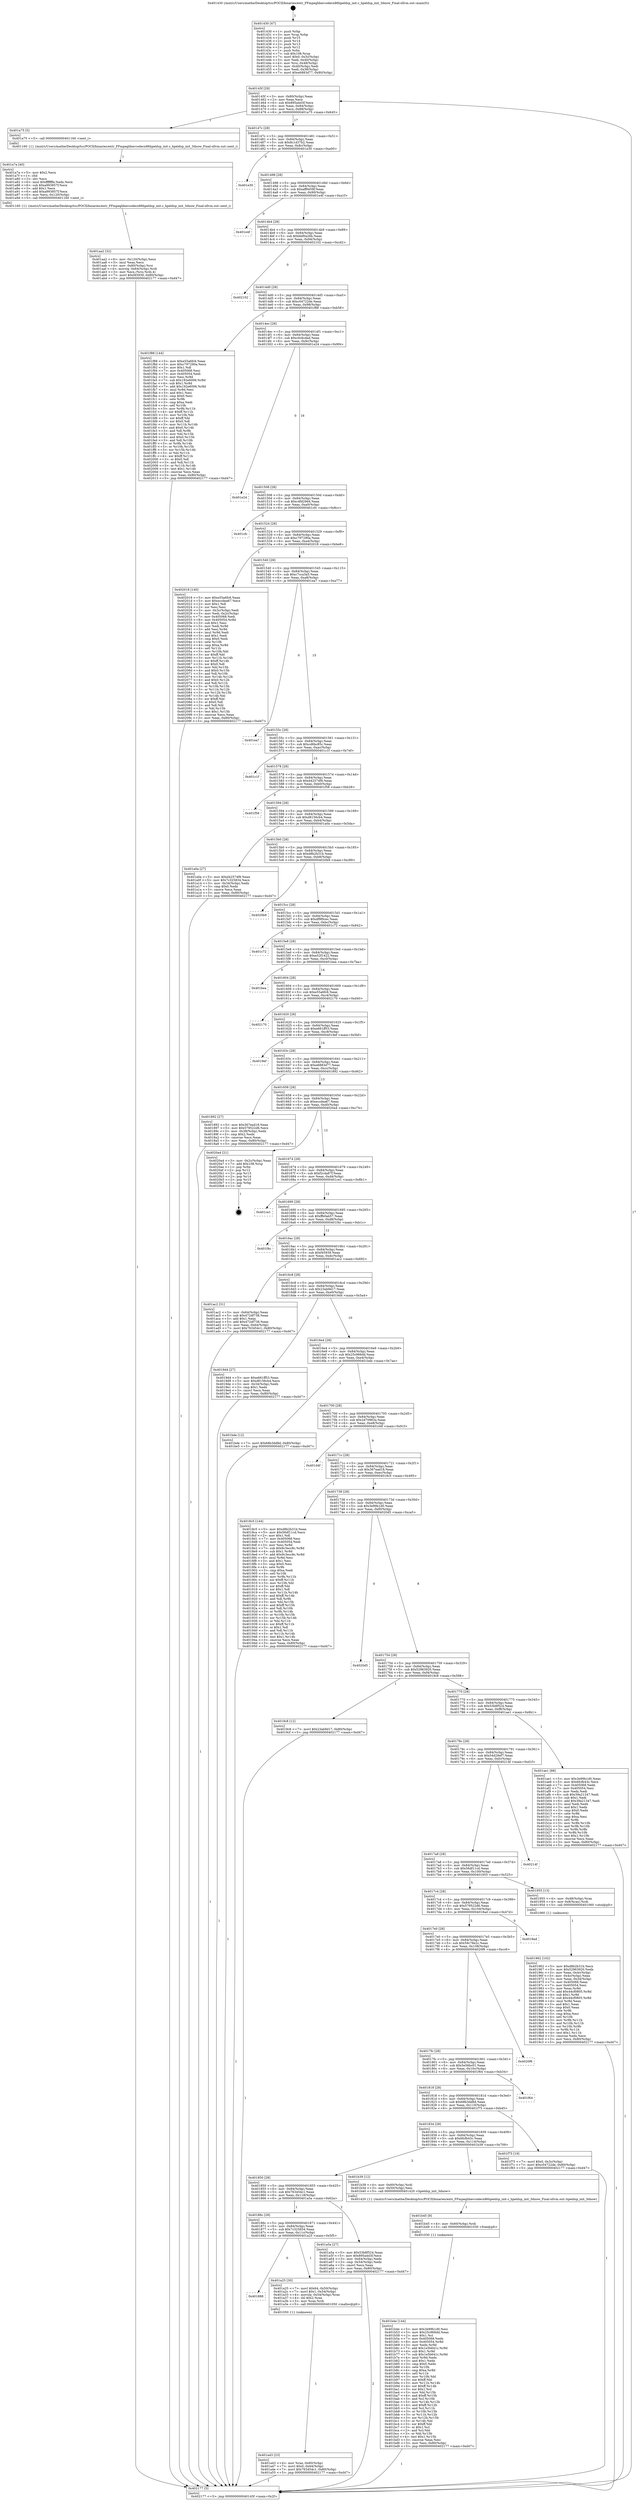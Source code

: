 digraph "0x401430" {
  label = "0x401430 (/mnt/c/Users/mathe/Desktop/tcc/POCII/binaries/extr_FFmpeglibavcodecx86hpeldsp_init.c_hpeldsp_init_3dnow_Final-ollvm.out::main(0))"
  labelloc = "t"
  node[shape=record]

  Entry [label="",width=0.3,height=0.3,shape=circle,fillcolor=black,style=filled]
  "0x40145f" [label="{
     0x40145f [29]\l
     | [instrs]\l
     &nbsp;&nbsp;0x40145f \<+3\>: mov -0x80(%rbp),%eax\l
     &nbsp;&nbsp;0x401462 \<+2\>: mov %eax,%ecx\l
     &nbsp;&nbsp;0x401464 \<+6\>: sub $0x895a4d3f,%ecx\l
     &nbsp;&nbsp;0x40146a \<+6\>: mov %eax,-0x84(%rbp)\l
     &nbsp;&nbsp;0x401470 \<+6\>: mov %ecx,-0x88(%rbp)\l
     &nbsp;&nbsp;0x401476 \<+6\>: je 0000000000401a75 \<main+0x645\>\l
  }"]
  "0x401a75" [label="{
     0x401a75 [5]\l
     | [instrs]\l
     &nbsp;&nbsp;0x401a75 \<+5\>: call 0000000000401160 \<next_i\>\l
     | [calls]\l
     &nbsp;&nbsp;0x401160 \{1\} (/mnt/c/Users/mathe/Desktop/tcc/POCII/binaries/extr_FFmpeglibavcodecx86hpeldsp_init.c_hpeldsp_init_3dnow_Final-ollvm.out::next_i)\l
  }"]
  "0x40147c" [label="{
     0x40147c [28]\l
     | [instrs]\l
     &nbsp;&nbsp;0x40147c \<+5\>: jmp 0000000000401481 \<main+0x51\>\l
     &nbsp;&nbsp;0x401481 \<+6\>: mov -0x84(%rbp),%eax\l
     &nbsp;&nbsp;0x401487 \<+5\>: sub $0x8c1d37b2,%eax\l
     &nbsp;&nbsp;0x40148c \<+6\>: mov %eax,-0x8c(%rbp)\l
     &nbsp;&nbsp;0x401492 \<+6\>: je 0000000000401e30 \<main+0xa00\>\l
  }"]
  Exit [label="",width=0.3,height=0.3,shape=circle,fillcolor=black,style=filled,peripheries=2]
  "0x401e30" [label="{
     0x401e30\l
  }", style=dashed]
  "0x401498" [label="{
     0x401498 [28]\l
     | [instrs]\l
     &nbsp;&nbsp;0x401498 \<+5\>: jmp 000000000040149d \<main+0x6d\>\l
     &nbsp;&nbsp;0x40149d \<+6\>: mov -0x84(%rbp),%eax\l
     &nbsp;&nbsp;0x4014a3 \<+5\>: sub $0xaff9459f,%eax\l
     &nbsp;&nbsp;0x4014a8 \<+6\>: mov %eax,-0x90(%rbp)\l
     &nbsp;&nbsp;0x4014ae \<+6\>: je 0000000000401e4f \<main+0xa1f\>\l
  }"]
  "0x401b4e" [label="{
     0x401b4e [144]\l
     | [instrs]\l
     &nbsp;&nbsp;0x401b4e \<+5\>: mov $0x3e99b1d0,%esi\l
     &nbsp;&nbsp;0x401b53 \<+5\>: mov $0x25c966dd,%eax\l
     &nbsp;&nbsp;0x401b58 \<+2\>: mov $0x1,%cl\l
     &nbsp;&nbsp;0x401b5a \<+7\>: mov 0x405068,%edx\l
     &nbsp;&nbsp;0x401b61 \<+8\>: mov 0x405054,%r8d\l
     &nbsp;&nbsp;0x401b69 \<+3\>: mov %edx,%r9d\l
     &nbsp;&nbsp;0x401b6c \<+7\>: add $0x1e5b641c,%r9d\l
     &nbsp;&nbsp;0x401b73 \<+4\>: sub $0x1,%r9d\l
     &nbsp;&nbsp;0x401b77 \<+7\>: sub $0x1e5b641c,%r9d\l
     &nbsp;&nbsp;0x401b7e \<+4\>: imul %r9d,%edx\l
     &nbsp;&nbsp;0x401b82 \<+3\>: and $0x1,%edx\l
     &nbsp;&nbsp;0x401b85 \<+3\>: cmp $0x0,%edx\l
     &nbsp;&nbsp;0x401b88 \<+4\>: sete %r10b\l
     &nbsp;&nbsp;0x401b8c \<+4\>: cmp $0xa,%r8d\l
     &nbsp;&nbsp;0x401b90 \<+4\>: setl %r11b\l
     &nbsp;&nbsp;0x401b94 \<+3\>: mov %r10b,%bl\l
     &nbsp;&nbsp;0x401b97 \<+3\>: xor $0xff,%bl\l
     &nbsp;&nbsp;0x401b9a \<+3\>: mov %r11b,%r14b\l
     &nbsp;&nbsp;0x401b9d \<+4\>: xor $0xff,%r14b\l
     &nbsp;&nbsp;0x401ba1 \<+3\>: xor $0x1,%cl\l
     &nbsp;&nbsp;0x401ba4 \<+3\>: mov %bl,%r15b\l
     &nbsp;&nbsp;0x401ba7 \<+4\>: and $0xff,%r15b\l
     &nbsp;&nbsp;0x401bab \<+3\>: and %cl,%r10b\l
     &nbsp;&nbsp;0x401bae \<+3\>: mov %r14b,%r12b\l
     &nbsp;&nbsp;0x401bb1 \<+4\>: and $0xff,%r12b\l
     &nbsp;&nbsp;0x401bb5 \<+3\>: and %cl,%r11b\l
     &nbsp;&nbsp;0x401bb8 \<+3\>: or %r10b,%r15b\l
     &nbsp;&nbsp;0x401bbb \<+3\>: or %r11b,%r12b\l
     &nbsp;&nbsp;0x401bbe \<+3\>: xor %r12b,%r15b\l
     &nbsp;&nbsp;0x401bc1 \<+3\>: or %r14b,%bl\l
     &nbsp;&nbsp;0x401bc4 \<+3\>: xor $0xff,%bl\l
     &nbsp;&nbsp;0x401bc7 \<+3\>: or $0x1,%cl\l
     &nbsp;&nbsp;0x401bca \<+2\>: and %cl,%bl\l
     &nbsp;&nbsp;0x401bcc \<+3\>: or %bl,%r15b\l
     &nbsp;&nbsp;0x401bcf \<+4\>: test $0x1,%r15b\l
     &nbsp;&nbsp;0x401bd3 \<+3\>: cmovne %eax,%esi\l
     &nbsp;&nbsp;0x401bd6 \<+3\>: mov %esi,-0x80(%rbp)\l
     &nbsp;&nbsp;0x401bd9 \<+5\>: jmp 0000000000402177 \<main+0xd47\>\l
  }"]
  "0x401e4f" [label="{
     0x401e4f\l
  }", style=dashed]
  "0x4014b4" [label="{
     0x4014b4 [28]\l
     | [instrs]\l
     &nbsp;&nbsp;0x4014b4 \<+5\>: jmp 00000000004014b9 \<main+0x89\>\l
     &nbsp;&nbsp;0x4014b9 \<+6\>: mov -0x84(%rbp),%eax\l
     &nbsp;&nbsp;0x4014bf \<+5\>: sub $0xbbf0a26b,%eax\l
     &nbsp;&nbsp;0x4014c4 \<+6\>: mov %eax,-0x94(%rbp)\l
     &nbsp;&nbsp;0x4014ca \<+6\>: je 0000000000402102 \<main+0xcd2\>\l
  }"]
  "0x401b45" [label="{
     0x401b45 [9]\l
     | [instrs]\l
     &nbsp;&nbsp;0x401b45 \<+4\>: mov -0x60(%rbp),%rdi\l
     &nbsp;&nbsp;0x401b49 \<+5\>: call 0000000000401030 \<free@plt\>\l
     | [calls]\l
     &nbsp;&nbsp;0x401030 \{1\} (unknown)\l
  }"]
  "0x402102" [label="{
     0x402102\l
  }", style=dashed]
  "0x4014d0" [label="{
     0x4014d0 [28]\l
     | [instrs]\l
     &nbsp;&nbsp;0x4014d0 \<+5\>: jmp 00000000004014d5 \<main+0xa5\>\l
     &nbsp;&nbsp;0x4014d5 \<+6\>: mov -0x84(%rbp),%eax\l
     &nbsp;&nbsp;0x4014db \<+5\>: sub $0xc04722de,%eax\l
     &nbsp;&nbsp;0x4014e0 \<+6\>: mov %eax,-0x98(%rbp)\l
     &nbsp;&nbsp;0x4014e6 \<+6\>: je 0000000000401f88 \<main+0xb58\>\l
  }"]
  "0x401aa2" [label="{
     0x401aa2 [32]\l
     | [instrs]\l
     &nbsp;&nbsp;0x401aa2 \<+6\>: mov -0x120(%rbp),%ecx\l
     &nbsp;&nbsp;0x401aa8 \<+3\>: imul %eax,%ecx\l
     &nbsp;&nbsp;0x401aab \<+4\>: mov -0x60(%rbp),%rsi\l
     &nbsp;&nbsp;0x401aaf \<+4\>: movslq -0x64(%rbp),%rdi\l
     &nbsp;&nbsp;0x401ab3 \<+3\>: mov %ecx,(%rsi,%rdi,4)\l
     &nbsp;&nbsp;0x401ab6 \<+7\>: movl $0xf45939,-0x80(%rbp)\l
     &nbsp;&nbsp;0x401abd \<+5\>: jmp 0000000000402177 \<main+0xd47\>\l
  }"]
  "0x401f88" [label="{
     0x401f88 [144]\l
     | [instrs]\l
     &nbsp;&nbsp;0x401f88 \<+5\>: mov $0xe55a6fc6,%eax\l
     &nbsp;&nbsp;0x401f8d \<+5\>: mov $0xc797290a,%ecx\l
     &nbsp;&nbsp;0x401f92 \<+2\>: mov $0x1,%dl\l
     &nbsp;&nbsp;0x401f94 \<+7\>: mov 0x405068,%esi\l
     &nbsp;&nbsp;0x401f9b \<+7\>: mov 0x405054,%edi\l
     &nbsp;&nbsp;0x401fa2 \<+3\>: mov %esi,%r8d\l
     &nbsp;&nbsp;0x401fa5 \<+7\>: sub $0x192e6006,%r8d\l
     &nbsp;&nbsp;0x401fac \<+4\>: sub $0x1,%r8d\l
     &nbsp;&nbsp;0x401fb0 \<+7\>: add $0x192e6006,%r8d\l
     &nbsp;&nbsp;0x401fb7 \<+4\>: imul %r8d,%esi\l
     &nbsp;&nbsp;0x401fbb \<+3\>: and $0x1,%esi\l
     &nbsp;&nbsp;0x401fbe \<+3\>: cmp $0x0,%esi\l
     &nbsp;&nbsp;0x401fc1 \<+4\>: sete %r9b\l
     &nbsp;&nbsp;0x401fc5 \<+3\>: cmp $0xa,%edi\l
     &nbsp;&nbsp;0x401fc8 \<+4\>: setl %r10b\l
     &nbsp;&nbsp;0x401fcc \<+3\>: mov %r9b,%r11b\l
     &nbsp;&nbsp;0x401fcf \<+4\>: xor $0xff,%r11b\l
     &nbsp;&nbsp;0x401fd3 \<+3\>: mov %r10b,%bl\l
     &nbsp;&nbsp;0x401fd6 \<+3\>: xor $0xff,%bl\l
     &nbsp;&nbsp;0x401fd9 \<+3\>: xor $0x0,%dl\l
     &nbsp;&nbsp;0x401fdc \<+3\>: mov %r11b,%r14b\l
     &nbsp;&nbsp;0x401fdf \<+4\>: and $0x0,%r14b\l
     &nbsp;&nbsp;0x401fe3 \<+3\>: and %dl,%r9b\l
     &nbsp;&nbsp;0x401fe6 \<+3\>: mov %bl,%r15b\l
     &nbsp;&nbsp;0x401fe9 \<+4\>: and $0x0,%r15b\l
     &nbsp;&nbsp;0x401fed \<+3\>: and %dl,%r10b\l
     &nbsp;&nbsp;0x401ff0 \<+3\>: or %r9b,%r14b\l
     &nbsp;&nbsp;0x401ff3 \<+3\>: or %r10b,%r15b\l
     &nbsp;&nbsp;0x401ff6 \<+3\>: xor %r15b,%r14b\l
     &nbsp;&nbsp;0x401ff9 \<+3\>: or %bl,%r11b\l
     &nbsp;&nbsp;0x401ffc \<+4\>: xor $0xff,%r11b\l
     &nbsp;&nbsp;0x402000 \<+3\>: or $0x0,%dl\l
     &nbsp;&nbsp;0x402003 \<+3\>: and %dl,%r11b\l
     &nbsp;&nbsp;0x402006 \<+3\>: or %r11b,%r14b\l
     &nbsp;&nbsp;0x402009 \<+4\>: test $0x1,%r14b\l
     &nbsp;&nbsp;0x40200d \<+3\>: cmovne %ecx,%eax\l
     &nbsp;&nbsp;0x402010 \<+3\>: mov %eax,-0x80(%rbp)\l
     &nbsp;&nbsp;0x402013 \<+5\>: jmp 0000000000402177 \<main+0xd47\>\l
  }"]
  "0x4014ec" [label="{
     0x4014ec [28]\l
     | [instrs]\l
     &nbsp;&nbsp;0x4014ec \<+5\>: jmp 00000000004014f1 \<main+0xc1\>\l
     &nbsp;&nbsp;0x4014f1 \<+6\>: mov -0x84(%rbp),%eax\l
     &nbsp;&nbsp;0x4014f7 \<+5\>: sub $0xc0c6cdad,%eax\l
     &nbsp;&nbsp;0x4014fc \<+6\>: mov %eax,-0x9c(%rbp)\l
     &nbsp;&nbsp;0x401502 \<+6\>: je 0000000000401e24 \<main+0x9f4\>\l
  }"]
  "0x401a7a" [label="{
     0x401a7a [40]\l
     | [instrs]\l
     &nbsp;&nbsp;0x401a7a \<+5\>: mov $0x2,%ecx\l
     &nbsp;&nbsp;0x401a7f \<+1\>: cltd\l
     &nbsp;&nbsp;0x401a80 \<+2\>: idiv %ecx\l
     &nbsp;&nbsp;0x401a82 \<+6\>: imul $0xfffffffe,%edx,%ecx\l
     &nbsp;&nbsp;0x401a88 \<+6\>: sub $0xa993857f,%ecx\l
     &nbsp;&nbsp;0x401a8e \<+3\>: add $0x1,%ecx\l
     &nbsp;&nbsp;0x401a91 \<+6\>: add $0xa993857f,%ecx\l
     &nbsp;&nbsp;0x401a97 \<+6\>: mov %ecx,-0x120(%rbp)\l
     &nbsp;&nbsp;0x401a9d \<+5\>: call 0000000000401160 \<next_i\>\l
     | [calls]\l
     &nbsp;&nbsp;0x401160 \{1\} (/mnt/c/Users/mathe/Desktop/tcc/POCII/binaries/extr_FFmpeglibavcodecx86hpeldsp_init.c_hpeldsp_init_3dnow_Final-ollvm.out::next_i)\l
  }"]
  "0x401e24" [label="{
     0x401e24\l
  }", style=dashed]
  "0x401508" [label="{
     0x401508 [28]\l
     | [instrs]\l
     &nbsp;&nbsp;0x401508 \<+5\>: jmp 000000000040150d \<main+0xdd\>\l
     &nbsp;&nbsp;0x40150d \<+6\>: mov -0x84(%rbp),%eax\l
     &nbsp;&nbsp;0x401513 \<+5\>: sub $0xc4fd29d4,%eax\l
     &nbsp;&nbsp;0x401518 \<+6\>: mov %eax,-0xa0(%rbp)\l
     &nbsp;&nbsp;0x40151e \<+6\>: je 0000000000401cfc \<main+0x8cc\>\l
  }"]
  "0x401a43" [label="{
     0x401a43 [23]\l
     | [instrs]\l
     &nbsp;&nbsp;0x401a43 \<+4\>: mov %rax,-0x60(%rbp)\l
     &nbsp;&nbsp;0x401a47 \<+7\>: movl $0x0,-0x64(%rbp)\l
     &nbsp;&nbsp;0x401a4e \<+7\>: movl $0x763454c1,-0x80(%rbp)\l
     &nbsp;&nbsp;0x401a55 \<+5\>: jmp 0000000000402177 \<main+0xd47\>\l
  }"]
  "0x401cfc" [label="{
     0x401cfc\l
  }", style=dashed]
  "0x401524" [label="{
     0x401524 [28]\l
     | [instrs]\l
     &nbsp;&nbsp;0x401524 \<+5\>: jmp 0000000000401529 \<main+0xf9\>\l
     &nbsp;&nbsp;0x401529 \<+6\>: mov -0x84(%rbp),%eax\l
     &nbsp;&nbsp;0x40152f \<+5\>: sub $0xc797290a,%eax\l
     &nbsp;&nbsp;0x401534 \<+6\>: mov %eax,-0xa4(%rbp)\l
     &nbsp;&nbsp;0x40153a \<+6\>: je 0000000000402018 \<main+0xbe8\>\l
  }"]
  "0x401888" [label="{
     0x401888\l
  }", style=dashed]
  "0x402018" [label="{
     0x402018 [140]\l
     | [instrs]\l
     &nbsp;&nbsp;0x402018 \<+5\>: mov $0xe55a6fc6,%eax\l
     &nbsp;&nbsp;0x40201d \<+5\>: mov $0xeccdea67,%ecx\l
     &nbsp;&nbsp;0x402022 \<+2\>: mov $0x1,%dl\l
     &nbsp;&nbsp;0x402024 \<+2\>: xor %esi,%esi\l
     &nbsp;&nbsp;0x402026 \<+3\>: mov -0x3c(%rbp),%edi\l
     &nbsp;&nbsp;0x402029 \<+3\>: mov %edi,-0x2c(%rbp)\l
     &nbsp;&nbsp;0x40202c \<+7\>: mov 0x405068,%edi\l
     &nbsp;&nbsp;0x402033 \<+8\>: mov 0x405054,%r8d\l
     &nbsp;&nbsp;0x40203b \<+3\>: sub $0x1,%esi\l
     &nbsp;&nbsp;0x40203e \<+3\>: mov %edi,%r9d\l
     &nbsp;&nbsp;0x402041 \<+3\>: add %esi,%r9d\l
     &nbsp;&nbsp;0x402044 \<+4\>: imul %r9d,%edi\l
     &nbsp;&nbsp;0x402048 \<+3\>: and $0x1,%edi\l
     &nbsp;&nbsp;0x40204b \<+3\>: cmp $0x0,%edi\l
     &nbsp;&nbsp;0x40204e \<+4\>: sete %r10b\l
     &nbsp;&nbsp;0x402052 \<+4\>: cmp $0xa,%r8d\l
     &nbsp;&nbsp;0x402056 \<+4\>: setl %r11b\l
     &nbsp;&nbsp;0x40205a \<+3\>: mov %r10b,%bl\l
     &nbsp;&nbsp;0x40205d \<+3\>: xor $0xff,%bl\l
     &nbsp;&nbsp;0x402060 \<+3\>: mov %r11b,%r14b\l
     &nbsp;&nbsp;0x402063 \<+4\>: xor $0xff,%r14b\l
     &nbsp;&nbsp;0x402067 \<+3\>: xor $0x0,%dl\l
     &nbsp;&nbsp;0x40206a \<+3\>: mov %bl,%r15b\l
     &nbsp;&nbsp;0x40206d \<+4\>: and $0x0,%r15b\l
     &nbsp;&nbsp;0x402071 \<+3\>: and %dl,%r10b\l
     &nbsp;&nbsp;0x402074 \<+3\>: mov %r14b,%r12b\l
     &nbsp;&nbsp;0x402077 \<+4\>: and $0x0,%r12b\l
     &nbsp;&nbsp;0x40207b \<+3\>: and %dl,%r11b\l
     &nbsp;&nbsp;0x40207e \<+3\>: or %r10b,%r15b\l
     &nbsp;&nbsp;0x402081 \<+3\>: or %r11b,%r12b\l
     &nbsp;&nbsp;0x402084 \<+3\>: xor %r12b,%r15b\l
     &nbsp;&nbsp;0x402087 \<+3\>: or %r14b,%bl\l
     &nbsp;&nbsp;0x40208a \<+3\>: xor $0xff,%bl\l
     &nbsp;&nbsp;0x40208d \<+3\>: or $0x0,%dl\l
     &nbsp;&nbsp;0x402090 \<+2\>: and %dl,%bl\l
     &nbsp;&nbsp;0x402092 \<+3\>: or %bl,%r15b\l
     &nbsp;&nbsp;0x402095 \<+4\>: test $0x1,%r15b\l
     &nbsp;&nbsp;0x402099 \<+3\>: cmovne %ecx,%eax\l
     &nbsp;&nbsp;0x40209c \<+3\>: mov %eax,-0x80(%rbp)\l
     &nbsp;&nbsp;0x40209f \<+5\>: jmp 0000000000402177 \<main+0xd47\>\l
  }"]
  "0x401540" [label="{
     0x401540 [28]\l
     | [instrs]\l
     &nbsp;&nbsp;0x401540 \<+5\>: jmp 0000000000401545 \<main+0x115\>\l
     &nbsp;&nbsp;0x401545 \<+6\>: mov -0x84(%rbp),%eax\l
     &nbsp;&nbsp;0x40154b \<+5\>: sub $0xc7cca3a5,%eax\l
     &nbsp;&nbsp;0x401550 \<+6\>: mov %eax,-0xa8(%rbp)\l
     &nbsp;&nbsp;0x401556 \<+6\>: je 0000000000401ea7 \<main+0xa77\>\l
  }"]
  "0x401a25" [label="{
     0x401a25 [30]\l
     | [instrs]\l
     &nbsp;&nbsp;0x401a25 \<+7\>: movl $0x64,-0x50(%rbp)\l
     &nbsp;&nbsp;0x401a2c \<+7\>: movl $0x1,-0x54(%rbp)\l
     &nbsp;&nbsp;0x401a33 \<+4\>: movslq -0x54(%rbp),%rax\l
     &nbsp;&nbsp;0x401a37 \<+4\>: shl $0x2,%rax\l
     &nbsp;&nbsp;0x401a3b \<+3\>: mov %rax,%rdi\l
     &nbsp;&nbsp;0x401a3e \<+5\>: call 0000000000401050 \<malloc@plt\>\l
     | [calls]\l
     &nbsp;&nbsp;0x401050 \{1\} (unknown)\l
  }"]
  "0x401ea7" [label="{
     0x401ea7\l
  }", style=dashed]
  "0x40155c" [label="{
     0x40155c [28]\l
     | [instrs]\l
     &nbsp;&nbsp;0x40155c \<+5\>: jmp 0000000000401561 \<main+0x131\>\l
     &nbsp;&nbsp;0x401561 \<+6\>: mov -0x84(%rbp),%eax\l
     &nbsp;&nbsp;0x401567 \<+5\>: sub $0xcd6bc85c,%eax\l
     &nbsp;&nbsp;0x40156c \<+6\>: mov %eax,-0xac(%rbp)\l
     &nbsp;&nbsp;0x401572 \<+6\>: je 0000000000401c1f \<main+0x7ef\>\l
  }"]
  "0x40186c" [label="{
     0x40186c [28]\l
     | [instrs]\l
     &nbsp;&nbsp;0x40186c \<+5\>: jmp 0000000000401871 \<main+0x441\>\l
     &nbsp;&nbsp;0x401871 \<+6\>: mov -0x84(%rbp),%eax\l
     &nbsp;&nbsp;0x401877 \<+5\>: sub $0x7c325834,%eax\l
     &nbsp;&nbsp;0x40187c \<+6\>: mov %eax,-0x11c(%rbp)\l
     &nbsp;&nbsp;0x401882 \<+6\>: je 0000000000401a25 \<main+0x5f5\>\l
  }"]
  "0x401c1f" [label="{
     0x401c1f\l
  }", style=dashed]
  "0x401578" [label="{
     0x401578 [28]\l
     | [instrs]\l
     &nbsp;&nbsp;0x401578 \<+5\>: jmp 000000000040157d \<main+0x14d\>\l
     &nbsp;&nbsp;0x40157d \<+6\>: mov -0x84(%rbp),%eax\l
     &nbsp;&nbsp;0x401583 \<+5\>: sub $0xd42574f9,%eax\l
     &nbsp;&nbsp;0x401588 \<+6\>: mov %eax,-0xb0(%rbp)\l
     &nbsp;&nbsp;0x40158e \<+6\>: je 0000000000401f58 \<main+0xb28\>\l
  }"]
  "0x401a5a" [label="{
     0x401a5a [27]\l
     | [instrs]\l
     &nbsp;&nbsp;0x401a5a \<+5\>: mov $0x53b8f524,%eax\l
     &nbsp;&nbsp;0x401a5f \<+5\>: mov $0x895a4d3f,%ecx\l
     &nbsp;&nbsp;0x401a64 \<+3\>: mov -0x64(%rbp),%edx\l
     &nbsp;&nbsp;0x401a67 \<+3\>: cmp -0x54(%rbp),%edx\l
     &nbsp;&nbsp;0x401a6a \<+3\>: cmovl %ecx,%eax\l
     &nbsp;&nbsp;0x401a6d \<+3\>: mov %eax,-0x80(%rbp)\l
     &nbsp;&nbsp;0x401a70 \<+5\>: jmp 0000000000402177 \<main+0xd47\>\l
  }"]
  "0x401f58" [label="{
     0x401f58\l
  }", style=dashed]
  "0x401594" [label="{
     0x401594 [28]\l
     | [instrs]\l
     &nbsp;&nbsp;0x401594 \<+5\>: jmp 0000000000401599 \<main+0x169\>\l
     &nbsp;&nbsp;0x401599 \<+6\>: mov -0x84(%rbp),%eax\l
     &nbsp;&nbsp;0x40159f \<+5\>: sub $0xd8156cb4,%eax\l
     &nbsp;&nbsp;0x4015a4 \<+6\>: mov %eax,-0xb4(%rbp)\l
     &nbsp;&nbsp;0x4015aa \<+6\>: je 0000000000401a0a \<main+0x5da\>\l
  }"]
  "0x401850" [label="{
     0x401850 [28]\l
     | [instrs]\l
     &nbsp;&nbsp;0x401850 \<+5\>: jmp 0000000000401855 \<main+0x425\>\l
     &nbsp;&nbsp;0x401855 \<+6\>: mov -0x84(%rbp),%eax\l
     &nbsp;&nbsp;0x40185b \<+5\>: sub $0x763454c1,%eax\l
     &nbsp;&nbsp;0x401860 \<+6\>: mov %eax,-0x118(%rbp)\l
     &nbsp;&nbsp;0x401866 \<+6\>: je 0000000000401a5a \<main+0x62a\>\l
  }"]
  "0x401a0a" [label="{
     0x401a0a [27]\l
     | [instrs]\l
     &nbsp;&nbsp;0x401a0a \<+5\>: mov $0xd42574f9,%eax\l
     &nbsp;&nbsp;0x401a0f \<+5\>: mov $0x7c325834,%ecx\l
     &nbsp;&nbsp;0x401a14 \<+3\>: mov -0x34(%rbp),%edx\l
     &nbsp;&nbsp;0x401a17 \<+3\>: cmp $0x0,%edx\l
     &nbsp;&nbsp;0x401a1a \<+3\>: cmove %ecx,%eax\l
     &nbsp;&nbsp;0x401a1d \<+3\>: mov %eax,-0x80(%rbp)\l
     &nbsp;&nbsp;0x401a20 \<+5\>: jmp 0000000000402177 \<main+0xd47\>\l
  }"]
  "0x4015b0" [label="{
     0x4015b0 [28]\l
     | [instrs]\l
     &nbsp;&nbsp;0x4015b0 \<+5\>: jmp 00000000004015b5 \<main+0x185\>\l
     &nbsp;&nbsp;0x4015b5 \<+6\>: mov -0x84(%rbp),%eax\l
     &nbsp;&nbsp;0x4015bb \<+5\>: sub $0xd8b2b31b,%eax\l
     &nbsp;&nbsp;0x4015c0 \<+6\>: mov %eax,-0xb8(%rbp)\l
     &nbsp;&nbsp;0x4015c6 \<+6\>: je 00000000004020b9 \<main+0xc89\>\l
  }"]
  "0x401b39" [label="{
     0x401b39 [12]\l
     | [instrs]\l
     &nbsp;&nbsp;0x401b39 \<+4\>: mov -0x60(%rbp),%rdi\l
     &nbsp;&nbsp;0x401b3d \<+3\>: mov -0x50(%rbp),%esi\l
     &nbsp;&nbsp;0x401b40 \<+5\>: call 0000000000401420 \<hpeldsp_init_3dnow\>\l
     | [calls]\l
     &nbsp;&nbsp;0x401420 \{1\} (/mnt/c/Users/mathe/Desktop/tcc/POCII/binaries/extr_FFmpeglibavcodecx86hpeldsp_init.c_hpeldsp_init_3dnow_Final-ollvm.out::hpeldsp_init_3dnow)\l
  }"]
  "0x4020b9" [label="{
     0x4020b9\l
  }", style=dashed]
  "0x4015cc" [label="{
     0x4015cc [28]\l
     | [instrs]\l
     &nbsp;&nbsp;0x4015cc \<+5\>: jmp 00000000004015d1 \<main+0x1a1\>\l
     &nbsp;&nbsp;0x4015d1 \<+6\>: mov -0x84(%rbp),%eax\l
     &nbsp;&nbsp;0x4015d7 \<+5\>: sub $0xdf9f0cec,%eax\l
     &nbsp;&nbsp;0x4015dc \<+6\>: mov %eax,-0xbc(%rbp)\l
     &nbsp;&nbsp;0x4015e2 \<+6\>: je 0000000000401c72 \<main+0x842\>\l
  }"]
  "0x401834" [label="{
     0x401834 [28]\l
     | [instrs]\l
     &nbsp;&nbsp;0x401834 \<+5\>: jmp 0000000000401839 \<main+0x409\>\l
     &nbsp;&nbsp;0x401839 \<+6\>: mov -0x84(%rbp),%eax\l
     &nbsp;&nbsp;0x40183f \<+5\>: sub $0x6fcfb43c,%eax\l
     &nbsp;&nbsp;0x401844 \<+6\>: mov %eax,-0x114(%rbp)\l
     &nbsp;&nbsp;0x40184a \<+6\>: je 0000000000401b39 \<main+0x709\>\l
  }"]
  "0x401c72" [label="{
     0x401c72\l
  }", style=dashed]
  "0x4015e8" [label="{
     0x4015e8 [28]\l
     | [instrs]\l
     &nbsp;&nbsp;0x4015e8 \<+5\>: jmp 00000000004015ed \<main+0x1bd\>\l
     &nbsp;&nbsp;0x4015ed \<+6\>: mov -0x84(%rbp),%eax\l
     &nbsp;&nbsp;0x4015f3 \<+5\>: sub $0xe52f1422,%eax\l
     &nbsp;&nbsp;0x4015f8 \<+6\>: mov %eax,-0xc0(%rbp)\l
     &nbsp;&nbsp;0x4015fe \<+6\>: je 0000000000401bea \<main+0x7ba\>\l
  }"]
  "0x401f75" [label="{
     0x401f75 [19]\l
     | [instrs]\l
     &nbsp;&nbsp;0x401f75 \<+7\>: movl $0x0,-0x3c(%rbp)\l
     &nbsp;&nbsp;0x401f7c \<+7\>: movl $0xc04722de,-0x80(%rbp)\l
     &nbsp;&nbsp;0x401f83 \<+5\>: jmp 0000000000402177 \<main+0xd47\>\l
  }"]
  "0x401bea" [label="{
     0x401bea\l
  }", style=dashed]
  "0x401604" [label="{
     0x401604 [28]\l
     | [instrs]\l
     &nbsp;&nbsp;0x401604 \<+5\>: jmp 0000000000401609 \<main+0x1d9\>\l
     &nbsp;&nbsp;0x401609 \<+6\>: mov -0x84(%rbp),%eax\l
     &nbsp;&nbsp;0x40160f \<+5\>: sub $0xe55a6fc6,%eax\l
     &nbsp;&nbsp;0x401614 \<+6\>: mov %eax,-0xc4(%rbp)\l
     &nbsp;&nbsp;0x40161a \<+6\>: je 0000000000402170 \<main+0xd40\>\l
  }"]
  "0x401818" [label="{
     0x401818 [28]\l
     | [instrs]\l
     &nbsp;&nbsp;0x401818 \<+5\>: jmp 000000000040181d \<main+0x3ed\>\l
     &nbsp;&nbsp;0x40181d \<+6\>: mov -0x84(%rbp),%eax\l
     &nbsp;&nbsp;0x401823 \<+5\>: sub $0x68b3dd8d,%eax\l
     &nbsp;&nbsp;0x401828 \<+6\>: mov %eax,-0x110(%rbp)\l
     &nbsp;&nbsp;0x40182e \<+6\>: je 0000000000401f75 \<main+0xb45\>\l
  }"]
  "0x402170" [label="{
     0x402170\l
  }", style=dashed]
  "0x401620" [label="{
     0x401620 [28]\l
     | [instrs]\l
     &nbsp;&nbsp;0x401620 \<+5\>: jmp 0000000000401625 \<main+0x1f5\>\l
     &nbsp;&nbsp;0x401625 \<+6\>: mov -0x84(%rbp),%eax\l
     &nbsp;&nbsp;0x40162b \<+5\>: sub $0xe661ff53,%eax\l
     &nbsp;&nbsp;0x401630 \<+6\>: mov %eax,-0xc8(%rbp)\l
     &nbsp;&nbsp;0x401636 \<+6\>: je 00000000004019ef \<main+0x5bf\>\l
  }"]
  "0x401f64" [label="{
     0x401f64\l
  }", style=dashed]
  "0x4019ef" [label="{
     0x4019ef\l
  }", style=dashed]
  "0x40163c" [label="{
     0x40163c [28]\l
     | [instrs]\l
     &nbsp;&nbsp;0x40163c \<+5\>: jmp 0000000000401641 \<main+0x211\>\l
     &nbsp;&nbsp;0x401641 \<+6\>: mov -0x84(%rbp),%eax\l
     &nbsp;&nbsp;0x401647 \<+5\>: sub $0xe6883d77,%eax\l
     &nbsp;&nbsp;0x40164c \<+6\>: mov %eax,-0xcc(%rbp)\l
     &nbsp;&nbsp;0x401652 \<+6\>: je 0000000000401892 \<main+0x462\>\l
  }"]
  "0x4017fc" [label="{
     0x4017fc [28]\l
     | [instrs]\l
     &nbsp;&nbsp;0x4017fc \<+5\>: jmp 0000000000401801 \<main+0x3d1\>\l
     &nbsp;&nbsp;0x401801 \<+6\>: mov -0x84(%rbp),%eax\l
     &nbsp;&nbsp;0x401807 \<+5\>: sub $0x5e56bc01,%eax\l
     &nbsp;&nbsp;0x40180c \<+6\>: mov %eax,-0x10c(%rbp)\l
     &nbsp;&nbsp;0x401812 \<+6\>: je 0000000000401f64 \<main+0xb34\>\l
  }"]
  "0x401892" [label="{
     0x401892 [27]\l
     | [instrs]\l
     &nbsp;&nbsp;0x401892 \<+5\>: mov $0x367ead18,%eax\l
     &nbsp;&nbsp;0x401897 \<+5\>: mov $0x579522d6,%ecx\l
     &nbsp;&nbsp;0x40189c \<+3\>: mov -0x38(%rbp),%edx\l
     &nbsp;&nbsp;0x40189f \<+3\>: cmp $0x2,%edx\l
     &nbsp;&nbsp;0x4018a2 \<+3\>: cmovne %ecx,%eax\l
     &nbsp;&nbsp;0x4018a5 \<+3\>: mov %eax,-0x80(%rbp)\l
     &nbsp;&nbsp;0x4018a8 \<+5\>: jmp 0000000000402177 \<main+0xd47\>\l
  }"]
  "0x401658" [label="{
     0x401658 [28]\l
     | [instrs]\l
     &nbsp;&nbsp;0x401658 \<+5\>: jmp 000000000040165d \<main+0x22d\>\l
     &nbsp;&nbsp;0x40165d \<+6\>: mov -0x84(%rbp),%eax\l
     &nbsp;&nbsp;0x401663 \<+5\>: sub $0xeccdea67,%eax\l
     &nbsp;&nbsp;0x401668 \<+6\>: mov %eax,-0xd0(%rbp)\l
     &nbsp;&nbsp;0x40166e \<+6\>: je 00000000004020a4 \<main+0xc74\>\l
  }"]
  "0x402177" [label="{
     0x402177 [5]\l
     | [instrs]\l
     &nbsp;&nbsp;0x402177 \<+5\>: jmp 000000000040145f \<main+0x2f\>\l
  }"]
  "0x401430" [label="{
     0x401430 [47]\l
     | [instrs]\l
     &nbsp;&nbsp;0x401430 \<+1\>: push %rbp\l
     &nbsp;&nbsp;0x401431 \<+3\>: mov %rsp,%rbp\l
     &nbsp;&nbsp;0x401434 \<+2\>: push %r15\l
     &nbsp;&nbsp;0x401436 \<+2\>: push %r14\l
     &nbsp;&nbsp;0x401438 \<+2\>: push %r13\l
     &nbsp;&nbsp;0x40143a \<+2\>: push %r12\l
     &nbsp;&nbsp;0x40143c \<+1\>: push %rbx\l
     &nbsp;&nbsp;0x40143d \<+7\>: sub $0x108,%rsp\l
     &nbsp;&nbsp;0x401444 \<+7\>: movl $0x0,-0x3c(%rbp)\l
     &nbsp;&nbsp;0x40144b \<+3\>: mov %edi,-0x40(%rbp)\l
     &nbsp;&nbsp;0x40144e \<+4\>: mov %rsi,-0x48(%rbp)\l
     &nbsp;&nbsp;0x401452 \<+3\>: mov -0x40(%rbp),%edi\l
     &nbsp;&nbsp;0x401455 \<+3\>: mov %edi,-0x38(%rbp)\l
     &nbsp;&nbsp;0x401458 \<+7\>: movl $0xe6883d77,-0x80(%rbp)\l
  }"]
  "0x4020f6" [label="{
     0x4020f6\l
  }", style=dashed]
  "0x4020a4" [label="{
     0x4020a4 [21]\l
     | [instrs]\l
     &nbsp;&nbsp;0x4020a4 \<+3\>: mov -0x2c(%rbp),%eax\l
     &nbsp;&nbsp;0x4020a7 \<+7\>: add $0x108,%rsp\l
     &nbsp;&nbsp;0x4020ae \<+1\>: pop %rbx\l
     &nbsp;&nbsp;0x4020af \<+2\>: pop %r12\l
     &nbsp;&nbsp;0x4020b1 \<+2\>: pop %r13\l
     &nbsp;&nbsp;0x4020b3 \<+2\>: pop %r14\l
     &nbsp;&nbsp;0x4020b5 \<+2\>: pop %r15\l
     &nbsp;&nbsp;0x4020b7 \<+1\>: pop %rbp\l
     &nbsp;&nbsp;0x4020b8 \<+1\>: ret\l
  }"]
  "0x401674" [label="{
     0x401674 [28]\l
     | [instrs]\l
     &nbsp;&nbsp;0x401674 \<+5\>: jmp 0000000000401679 \<main+0x249\>\l
     &nbsp;&nbsp;0x401679 \<+6\>: mov -0x84(%rbp),%eax\l
     &nbsp;&nbsp;0x40167f \<+5\>: sub $0xf2c4a87f,%eax\l
     &nbsp;&nbsp;0x401684 \<+6\>: mov %eax,-0xd4(%rbp)\l
     &nbsp;&nbsp;0x40168a \<+6\>: je 0000000000401ce1 \<main+0x8b1\>\l
  }"]
  "0x4017e0" [label="{
     0x4017e0 [28]\l
     | [instrs]\l
     &nbsp;&nbsp;0x4017e0 \<+5\>: jmp 00000000004017e5 \<main+0x3b5\>\l
     &nbsp;&nbsp;0x4017e5 \<+6\>: mov -0x84(%rbp),%eax\l
     &nbsp;&nbsp;0x4017eb \<+5\>: sub $0x59c78e2c,%eax\l
     &nbsp;&nbsp;0x4017f0 \<+6\>: mov %eax,-0x108(%rbp)\l
     &nbsp;&nbsp;0x4017f6 \<+6\>: je 00000000004020f6 \<main+0xcc6\>\l
  }"]
  "0x401ce1" [label="{
     0x401ce1\l
  }", style=dashed]
  "0x401690" [label="{
     0x401690 [28]\l
     | [instrs]\l
     &nbsp;&nbsp;0x401690 \<+5\>: jmp 0000000000401695 \<main+0x265\>\l
     &nbsp;&nbsp;0x401695 \<+6\>: mov -0x84(%rbp),%eax\l
     &nbsp;&nbsp;0x40169b \<+5\>: sub $0xffb0ab57,%eax\l
     &nbsp;&nbsp;0x4016a0 \<+6\>: mov %eax,-0xd8(%rbp)\l
     &nbsp;&nbsp;0x4016a6 \<+6\>: je 0000000000401f4c \<main+0xb1c\>\l
  }"]
  "0x4018ad" [label="{
     0x4018ad\l
  }", style=dashed]
  "0x401f4c" [label="{
     0x401f4c\l
  }", style=dashed]
  "0x4016ac" [label="{
     0x4016ac [28]\l
     | [instrs]\l
     &nbsp;&nbsp;0x4016ac \<+5\>: jmp 00000000004016b1 \<main+0x281\>\l
     &nbsp;&nbsp;0x4016b1 \<+6\>: mov -0x84(%rbp),%eax\l
     &nbsp;&nbsp;0x4016b7 \<+5\>: sub $0xf45939,%eax\l
     &nbsp;&nbsp;0x4016bc \<+6\>: mov %eax,-0xdc(%rbp)\l
     &nbsp;&nbsp;0x4016c2 \<+6\>: je 0000000000401ac2 \<main+0x692\>\l
  }"]
  "0x401962" [label="{
     0x401962 [102]\l
     | [instrs]\l
     &nbsp;&nbsp;0x401962 \<+5\>: mov $0xd8b2b31b,%ecx\l
     &nbsp;&nbsp;0x401967 \<+5\>: mov $0x52963920,%edx\l
     &nbsp;&nbsp;0x40196c \<+3\>: mov %eax,-0x4c(%rbp)\l
     &nbsp;&nbsp;0x40196f \<+3\>: mov -0x4c(%rbp),%eax\l
     &nbsp;&nbsp;0x401972 \<+3\>: mov %eax,-0x34(%rbp)\l
     &nbsp;&nbsp;0x401975 \<+7\>: mov 0x405068,%eax\l
     &nbsp;&nbsp;0x40197c \<+7\>: mov 0x405054,%esi\l
     &nbsp;&nbsp;0x401983 \<+3\>: mov %eax,%r8d\l
     &nbsp;&nbsp;0x401986 \<+7\>: add $0x44cf0805,%r8d\l
     &nbsp;&nbsp;0x40198d \<+4\>: sub $0x1,%r8d\l
     &nbsp;&nbsp;0x401991 \<+7\>: sub $0x44cf0805,%r8d\l
     &nbsp;&nbsp;0x401998 \<+4\>: imul %r8d,%eax\l
     &nbsp;&nbsp;0x40199c \<+3\>: and $0x1,%eax\l
     &nbsp;&nbsp;0x40199f \<+3\>: cmp $0x0,%eax\l
     &nbsp;&nbsp;0x4019a2 \<+4\>: sete %r9b\l
     &nbsp;&nbsp;0x4019a6 \<+3\>: cmp $0xa,%esi\l
     &nbsp;&nbsp;0x4019a9 \<+4\>: setl %r10b\l
     &nbsp;&nbsp;0x4019ad \<+3\>: mov %r9b,%r11b\l
     &nbsp;&nbsp;0x4019b0 \<+3\>: and %r10b,%r11b\l
     &nbsp;&nbsp;0x4019b3 \<+3\>: xor %r10b,%r9b\l
     &nbsp;&nbsp;0x4019b6 \<+3\>: or %r9b,%r11b\l
     &nbsp;&nbsp;0x4019b9 \<+4\>: test $0x1,%r11b\l
     &nbsp;&nbsp;0x4019bd \<+3\>: cmovne %edx,%ecx\l
     &nbsp;&nbsp;0x4019c0 \<+3\>: mov %ecx,-0x80(%rbp)\l
     &nbsp;&nbsp;0x4019c3 \<+5\>: jmp 0000000000402177 \<main+0xd47\>\l
  }"]
  "0x401ac2" [label="{
     0x401ac2 [31]\l
     | [instrs]\l
     &nbsp;&nbsp;0x401ac2 \<+3\>: mov -0x64(%rbp),%eax\l
     &nbsp;&nbsp;0x401ac5 \<+5\>: sub $0x472df738,%eax\l
     &nbsp;&nbsp;0x401aca \<+3\>: add $0x1,%eax\l
     &nbsp;&nbsp;0x401acd \<+5\>: add $0x472df738,%eax\l
     &nbsp;&nbsp;0x401ad2 \<+3\>: mov %eax,-0x64(%rbp)\l
     &nbsp;&nbsp;0x401ad5 \<+7\>: movl $0x763454c1,-0x80(%rbp)\l
     &nbsp;&nbsp;0x401adc \<+5\>: jmp 0000000000402177 \<main+0xd47\>\l
  }"]
  "0x4016c8" [label="{
     0x4016c8 [28]\l
     | [instrs]\l
     &nbsp;&nbsp;0x4016c8 \<+5\>: jmp 00000000004016cd \<main+0x29d\>\l
     &nbsp;&nbsp;0x4016cd \<+6\>: mov -0x84(%rbp),%eax\l
     &nbsp;&nbsp;0x4016d3 \<+5\>: sub $0x23ab9d17,%eax\l
     &nbsp;&nbsp;0x4016d8 \<+6\>: mov %eax,-0xe0(%rbp)\l
     &nbsp;&nbsp;0x4016de \<+6\>: je 00000000004019d4 \<main+0x5a4\>\l
  }"]
  "0x4017c4" [label="{
     0x4017c4 [28]\l
     | [instrs]\l
     &nbsp;&nbsp;0x4017c4 \<+5\>: jmp 00000000004017c9 \<main+0x399\>\l
     &nbsp;&nbsp;0x4017c9 \<+6\>: mov -0x84(%rbp),%eax\l
     &nbsp;&nbsp;0x4017cf \<+5\>: sub $0x579522d6,%eax\l
     &nbsp;&nbsp;0x4017d4 \<+6\>: mov %eax,-0x104(%rbp)\l
     &nbsp;&nbsp;0x4017da \<+6\>: je 00000000004018ad \<main+0x47d\>\l
  }"]
  "0x4019d4" [label="{
     0x4019d4 [27]\l
     | [instrs]\l
     &nbsp;&nbsp;0x4019d4 \<+5\>: mov $0xe661ff53,%eax\l
     &nbsp;&nbsp;0x4019d9 \<+5\>: mov $0xd8156cb4,%ecx\l
     &nbsp;&nbsp;0x4019de \<+3\>: mov -0x34(%rbp),%edx\l
     &nbsp;&nbsp;0x4019e1 \<+3\>: cmp $0x1,%edx\l
     &nbsp;&nbsp;0x4019e4 \<+3\>: cmovl %ecx,%eax\l
     &nbsp;&nbsp;0x4019e7 \<+3\>: mov %eax,-0x80(%rbp)\l
     &nbsp;&nbsp;0x4019ea \<+5\>: jmp 0000000000402177 \<main+0xd47\>\l
  }"]
  "0x4016e4" [label="{
     0x4016e4 [28]\l
     | [instrs]\l
     &nbsp;&nbsp;0x4016e4 \<+5\>: jmp 00000000004016e9 \<main+0x2b9\>\l
     &nbsp;&nbsp;0x4016e9 \<+6\>: mov -0x84(%rbp),%eax\l
     &nbsp;&nbsp;0x4016ef \<+5\>: sub $0x25c966dd,%eax\l
     &nbsp;&nbsp;0x4016f4 \<+6\>: mov %eax,-0xe4(%rbp)\l
     &nbsp;&nbsp;0x4016fa \<+6\>: je 0000000000401bde \<main+0x7ae\>\l
  }"]
  "0x401955" [label="{
     0x401955 [13]\l
     | [instrs]\l
     &nbsp;&nbsp;0x401955 \<+4\>: mov -0x48(%rbp),%rax\l
     &nbsp;&nbsp;0x401959 \<+4\>: mov 0x8(%rax),%rdi\l
     &nbsp;&nbsp;0x40195d \<+5\>: call 0000000000401060 \<atoi@plt\>\l
     | [calls]\l
     &nbsp;&nbsp;0x401060 \{1\} (unknown)\l
  }"]
  "0x401bde" [label="{
     0x401bde [12]\l
     | [instrs]\l
     &nbsp;&nbsp;0x401bde \<+7\>: movl $0x68b3dd8d,-0x80(%rbp)\l
     &nbsp;&nbsp;0x401be5 \<+5\>: jmp 0000000000402177 \<main+0xd47\>\l
  }"]
  "0x401700" [label="{
     0x401700 [28]\l
     | [instrs]\l
     &nbsp;&nbsp;0x401700 \<+5\>: jmp 0000000000401705 \<main+0x2d5\>\l
     &nbsp;&nbsp;0x401705 \<+6\>: mov -0x84(%rbp),%eax\l
     &nbsp;&nbsp;0x40170b \<+5\>: sub $0x2d70963a,%eax\l
     &nbsp;&nbsp;0x401710 \<+6\>: mov %eax,-0xe8(%rbp)\l
     &nbsp;&nbsp;0x401716 \<+6\>: je 0000000000401d4f \<main+0x91f\>\l
  }"]
  "0x4017a8" [label="{
     0x4017a8 [28]\l
     | [instrs]\l
     &nbsp;&nbsp;0x4017a8 \<+5\>: jmp 00000000004017ad \<main+0x37d\>\l
     &nbsp;&nbsp;0x4017ad \<+6\>: mov -0x84(%rbp),%eax\l
     &nbsp;&nbsp;0x4017b3 \<+5\>: sub $0x56df11cd,%eax\l
     &nbsp;&nbsp;0x4017b8 \<+6\>: mov %eax,-0x100(%rbp)\l
     &nbsp;&nbsp;0x4017be \<+6\>: je 0000000000401955 \<main+0x525\>\l
  }"]
  "0x401d4f" [label="{
     0x401d4f\l
  }", style=dashed]
  "0x40171c" [label="{
     0x40171c [28]\l
     | [instrs]\l
     &nbsp;&nbsp;0x40171c \<+5\>: jmp 0000000000401721 \<main+0x2f1\>\l
     &nbsp;&nbsp;0x401721 \<+6\>: mov -0x84(%rbp),%eax\l
     &nbsp;&nbsp;0x401727 \<+5\>: sub $0x367ead18,%eax\l
     &nbsp;&nbsp;0x40172c \<+6\>: mov %eax,-0xec(%rbp)\l
     &nbsp;&nbsp;0x401732 \<+6\>: je 00000000004018c5 \<main+0x495\>\l
  }"]
  "0x40214f" [label="{
     0x40214f\l
  }", style=dashed]
  "0x4018c5" [label="{
     0x4018c5 [144]\l
     | [instrs]\l
     &nbsp;&nbsp;0x4018c5 \<+5\>: mov $0xd8b2b31b,%eax\l
     &nbsp;&nbsp;0x4018ca \<+5\>: mov $0x56df11cd,%ecx\l
     &nbsp;&nbsp;0x4018cf \<+2\>: mov $0x1,%dl\l
     &nbsp;&nbsp;0x4018d1 \<+7\>: mov 0x405068,%esi\l
     &nbsp;&nbsp;0x4018d8 \<+7\>: mov 0x405054,%edi\l
     &nbsp;&nbsp;0x4018df \<+3\>: mov %esi,%r8d\l
     &nbsp;&nbsp;0x4018e2 \<+7\>: sub $0x9c3ecc8c,%r8d\l
     &nbsp;&nbsp;0x4018e9 \<+4\>: sub $0x1,%r8d\l
     &nbsp;&nbsp;0x4018ed \<+7\>: add $0x9c3ecc8c,%r8d\l
     &nbsp;&nbsp;0x4018f4 \<+4\>: imul %r8d,%esi\l
     &nbsp;&nbsp;0x4018f8 \<+3\>: and $0x1,%esi\l
     &nbsp;&nbsp;0x4018fb \<+3\>: cmp $0x0,%esi\l
     &nbsp;&nbsp;0x4018fe \<+4\>: sete %r9b\l
     &nbsp;&nbsp;0x401902 \<+3\>: cmp $0xa,%edi\l
     &nbsp;&nbsp;0x401905 \<+4\>: setl %r10b\l
     &nbsp;&nbsp;0x401909 \<+3\>: mov %r9b,%r11b\l
     &nbsp;&nbsp;0x40190c \<+4\>: xor $0xff,%r11b\l
     &nbsp;&nbsp;0x401910 \<+3\>: mov %r10b,%bl\l
     &nbsp;&nbsp;0x401913 \<+3\>: xor $0xff,%bl\l
     &nbsp;&nbsp;0x401916 \<+3\>: xor $0x1,%dl\l
     &nbsp;&nbsp;0x401919 \<+3\>: mov %r11b,%r14b\l
     &nbsp;&nbsp;0x40191c \<+4\>: and $0xff,%r14b\l
     &nbsp;&nbsp;0x401920 \<+3\>: and %dl,%r9b\l
     &nbsp;&nbsp;0x401923 \<+3\>: mov %bl,%r15b\l
     &nbsp;&nbsp;0x401926 \<+4\>: and $0xff,%r15b\l
     &nbsp;&nbsp;0x40192a \<+3\>: and %dl,%r10b\l
     &nbsp;&nbsp;0x40192d \<+3\>: or %r9b,%r14b\l
     &nbsp;&nbsp;0x401930 \<+3\>: or %r10b,%r15b\l
     &nbsp;&nbsp;0x401933 \<+3\>: xor %r15b,%r14b\l
     &nbsp;&nbsp;0x401936 \<+3\>: or %bl,%r11b\l
     &nbsp;&nbsp;0x401939 \<+4\>: xor $0xff,%r11b\l
     &nbsp;&nbsp;0x40193d \<+3\>: or $0x1,%dl\l
     &nbsp;&nbsp;0x401940 \<+3\>: and %dl,%r11b\l
     &nbsp;&nbsp;0x401943 \<+3\>: or %r11b,%r14b\l
     &nbsp;&nbsp;0x401946 \<+4\>: test $0x1,%r14b\l
     &nbsp;&nbsp;0x40194a \<+3\>: cmovne %ecx,%eax\l
     &nbsp;&nbsp;0x40194d \<+3\>: mov %eax,-0x80(%rbp)\l
     &nbsp;&nbsp;0x401950 \<+5\>: jmp 0000000000402177 \<main+0xd47\>\l
  }"]
  "0x401738" [label="{
     0x401738 [28]\l
     | [instrs]\l
     &nbsp;&nbsp;0x401738 \<+5\>: jmp 000000000040173d \<main+0x30d\>\l
     &nbsp;&nbsp;0x40173d \<+6\>: mov -0x84(%rbp),%eax\l
     &nbsp;&nbsp;0x401743 \<+5\>: sub $0x3e99b1d0,%eax\l
     &nbsp;&nbsp;0x401748 \<+6\>: mov %eax,-0xf0(%rbp)\l
     &nbsp;&nbsp;0x40174e \<+6\>: je 00000000004020d5 \<main+0xca5\>\l
  }"]
  "0x40178c" [label="{
     0x40178c [28]\l
     | [instrs]\l
     &nbsp;&nbsp;0x40178c \<+5\>: jmp 0000000000401791 \<main+0x361\>\l
     &nbsp;&nbsp;0x401791 \<+6\>: mov -0x84(%rbp),%eax\l
     &nbsp;&nbsp;0x401797 \<+5\>: sub $0x54d29ef7,%eax\l
     &nbsp;&nbsp;0x40179c \<+6\>: mov %eax,-0xfc(%rbp)\l
     &nbsp;&nbsp;0x4017a2 \<+6\>: je 000000000040214f \<main+0xd1f\>\l
  }"]
  "0x4020d5" [label="{
     0x4020d5\l
  }", style=dashed]
  "0x401754" [label="{
     0x401754 [28]\l
     | [instrs]\l
     &nbsp;&nbsp;0x401754 \<+5\>: jmp 0000000000401759 \<main+0x329\>\l
     &nbsp;&nbsp;0x401759 \<+6\>: mov -0x84(%rbp),%eax\l
     &nbsp;&nbsp;0x40175f \<+5\>: sub $0x52963920,%eax\l
     &nbsp;&nbsp;0x401764 \<+6\>: mov %eax,-0xf4(%rbp)\l
     &nbsp;&nbsp;0x40176a \<+6\>: je 00000000004019c8 \<main+0x598\>\l
  }"]
  "0x401ae1" [label="{
     0x401ae1 [88]\l
     | [instrs]\l
     &nbsp;&nbsp;0x401ae1 \<+5\>: mov $0x3e99b1d0,%eax\l
     &nbsp;&nbsp;0x401ae6 \<+5\>: mov $0x6fcfb43c,%ecx\l
     &nbsp;&nbsp;0x401aeb \<+7\>: mov 0x405068,%edx\l
     &nbsp;&nbsp;0x401af2 \<+7\>: mov 0x405054,%esi\l
     &nbsp;&nbsp;0x401af9 \<+2\>: mov %edx,%edi\l
     &nbsp;&nbsp;0x401afb \<+6\>: sub $0x39a21347,%edi\l
     &nbsp;&nbsp;0x401b01 \<+3\>: sub $0x1,%edi\l
     &nbsp;&nbsp;0x401b04 \<+6\>: add $0x39a21347,%edi\l
     &nbsp;&nbsp;0x401b0a \<+3\>: imul %edi,%edx\l
     &nbsp;&nbsp;0x401b0d \<+3\>: and $0x1,%edx\l
     &nbsp;&nbsp;0x401b10 \<+3\>: cmp $0x0,%edx\l
     &nbsp;&nbsp;0x401b13 \<+4\>: sete %r8b\l
     &nbsp;&nbsp;0x401b17 \<+3\>: cmp $0xa,%esi\l
     &nbsp;&nbsp;0x401b1a \<+4\>: setl %r9b\l
     &nbsp;&nbsp;0x401b1e \<+3\>: mov %r8b,%r10b\l
     &nbsp;&nbsp;0x401b21 \<+3\>: and %r9b,%r10b\l
     &nbsp;&nbsp;0x401b24 \<+3\>: xor %r9b,%r8b\l
     &nbsp;&nbsp;0x401b27 \<+3\>: or %r8b,%r10b\l
     &nbsp;&nbsp;0x401b2a \<+4\>: test $0x1,%r10b\l
     &nbsp;&nbsp;0x401b2e \<+3\>: cmovne %ecx,%eax\l
     &nbsp;&nbsp;0x401b31 \<+3\>: mov %eax,-0x80(%rbp)\l
     &nbsp;&nbsp;0x401b34 \<+5\>: jmp 0000000000402177 \<main+0xd47\>\l
  }"]
  "0x4019c8" [label="{
     0x4019c8 [12]\l
     | [instrs]\l
     &nbsp;&nbsp;0x4019c8 \<+7\>: movl $0x23ab9d17,-0x80(%rbp)\l
     &nbsp;&nbsp;0x4019cf \<+5\>: jmp 0000000000402177 \<main+0xd47\>\l
  }"]
  "0x401770" [label="{
     0x401770 [28]\l
     | [instrs]\l
     &nbsp;&nbsp;0x401770 \<+5\>: jmp 0000000000401775 \<main+0x345\>\l
     &nbsp;&nbsp;0x401775 \<+6\>: mov -0x84(%rbp),%eax\l
     &nbsp;&nbsp;0x40177b \<+5\>: sub $0x53b8f524,%eax\l
     &nbsp;&nbsp;0x401780 \<+6\>: mov %eax,-0xf8(%rbp)\l
     &nbsp;&nbsp;0x401786 \<+6\>: je 0000000000401ae1 \<main+0x6b1\>\l
  }"]
  Entry -> "0x401430" [label=" 1"]
  "0x40145f" -> "0x401a75" [label=" 1"]
  "0x40145f" -> "0x40147c" [label=" 17"]
  "0x4020a4" -> Exit [label=" 1"]
  "0x40147c" -> "0x401e30" [label=" 0"]
  "0x40147c" -> "0x401498" [label=" 17"]
  "0x402018" -> "0x402177" [label=" 1"]
  "0x401498" -> "0x401e4f" [label=" 0"]
  "0x401498" -> "0x4014b4" [label=" 17"]
  "0x401f88" -> "0x402177" [label=" 1"]
  "0x4014b4" -> "0x402102" [label=" 0"]
  "0x4014b4" -> "0x4014d0" [label=" 17"]
  "0x401f75" -> "0x402177" [label=" 1"]
  "0x4014d0" -> "0x401f88" [label=" 1"]
  "0x4014d0" -> "0x4014ec" [label=" 16"]
  "0x401bde" -> "0x402177" [label=" 1"]
  "0x4014ec" -> "0x401e24" [label=" 0"]
  "0x4014ec" -> "0x401508" [label=" 16"]
  "0x401b4e" -> "0x402177" [label=" 1"]
  "0x401508" -> "0x401cfc" [label=" 0"]
  "0x401508" -> "0x401524" [label=" 16"]
  "0x401b45" -> "0x401b4e" [label=" 1"]
  "0x401524" -> "0x402018" [label=" 1"]
  "0x401524" -> "0x401540" [label=" 15"]
  "0x401b39" -> "0x401b45" [label=" 1"]
  "0x401540" -> "0x401ea7" [label=" 0"]
  "0x401540" -> "0x40155c" [label=" 15"]
  "0x401ae1" -> "0x402177" [label=" 1"]
  "0x40155c" -> "0x401c1f" [label=" 0"]
  "0x40155c" -> "0x401578" [label=" 15"]
  "0x401aa2" -> "0x402177" [label=" 1"]
  "0x401578" -> "0x401f58" [label=" 0"]
  "0x401578" -> "0x401594" [label=" 15"]
  "0x401a7a" -> "0x401aa2" [label=" 1"]
  "0x401594" -> "0x401a0a" [label=" 1"]
  "0x401594" -> "0x4015b0" [label=" 14"]
  "0x401a5a" -> "0x402177" [label=" 2"]
  "0x4015b0" -> "0x4020b9" [label=" 0"]
  "0x4015b0" -> "0x4015cc" [label=" 14"]
  "0x401a43" -> "0x402177" [label=" 1"]
  "0x4015cc" -> "0x401c72" [label=" 0"]
  "0x4015cc" -> "0x4015e8" [label=" 14"]
  "0x40186c" -> "0x401888" [label=" 0"]
  "0x4015e8" -> "0x401bea" [label=" 0"]
  "0x4015e8" -> "0x401604" [label=" 14"]
  "0x40186c" -> "0x401a25" [label=" 1"]
  "0x401604" -> "0x402170" [label=" 0"]
  "0x401604" -> "0x401620" [label=" 14"]
  "0x401850" -> "0x40186c" [label=" 1"]
  "0x401620" -> "0x4019ef" [label=" 0"]
  "0x401620" -> "0x40163c" [label=" 14"]
  "0x401850" -> "0x401a5a" [label=" 2"]
  "0x40163c" -> "0x401892" [label=" 1"]
  "0x40163c" -> "0x401658" [label=" 13"]
  "0x401892" -> "0x402177" [label=" 1"]
  "0x401430" -> "0x40145f" [label=" 1"]
  "0x402177" -> "0x40145f" [label=" 17"]
  "0x401834" -> "0x401850" [label=" 3"]
  "0x401658" -> "0x4020a4" [label=" 1"]
  "0x401658" -> "0x401674" [label=" 12"]
  "0x401834" -> "0x401b39" [label=" 1"]
  "0x401674" -> "0x401ce1" [label=" 0"]
  "0x401674" -> "0x401690" [label=" 12"]
  "0x401818" -> "0x401834" [label=" 4"]
  "0x401690" -> "0x401f4c" [label=" 0"]
  "0x401690" -> "0x4016ac" [label=" 12"]
  "0x401818" -> "0x401f75" [label=" 1"]
  "0x4016ac" -> "0x401ac2" [label=" 1"]
  "0x4016ac" -> "0x4016c8" [label=" 11"]
  "0x4017fc" -> "0x401818" [label=" 5"]
  "0x4016c8" -> "0x4019d4" [label=" 1"]
  "0x4016c8" -> "0x4016e4" [label=" 10"]
  "0x4017fc" -> "0x401f64" [label=" 0"]
  "0x4016e4" -> "0x401bde" [label=" 1"]
  "0x4016e4" -> "0x401700" [label=" 9"]
  "0x401a75" -> "0x401a7a" [label=" 1"]
  "0x401700" -> "0x401d4f" [label=" 0"]
  "0x401700" -> "0x40171c" [label=" 9"]
  "0x4017e0" -> "0x4020f6" [label=" 0"]
  "0x40171c" -> "0x4018c5" [label=" 1"]
  "0x40171c" -> "0x401738" [label=" 8"]
  "0x4018c5" -> "0x402177" [label=" 1"]
  "0x401a25" -> "0x401a43" [label=" 1"]
  "0x401738" -> "0x4020d5" [label=" 0"]
  "0x401738" -> "0x401754" [label=" 8"]
  "0x4017c4" -> "0x4018ad" [label=" 0"]
  "0x401754" -> "0x4019c8" [label=" 1"]
  "0x401754" -> "0x401770" [label=" 7"]
  "0x401ac2" -> "0x402177" [label=" 1"]
  "0x401770" -> "0x401ae1" [label=" 1"]
  "0x401770" -> "0x40178c" [label=" 6"]
  "0x4017c4" -> "0x4017e0" [label=" 5"]
  "0x40178c" -> "0x40214f" [label=" 0"]
  "0x40178c" -> "0x4017a8" [label=" 6"]
  "0x4017e0" -> "0x4017fc" [label=" 5"]
  "0x4017a8" -> "0x401955" [label=" 1"]
  "0x4017a8" -> "0x4017c4" [label=" 5"]
  "0x401955" -> "0x401962" [label=" 1"]
  "0x401962" -> "0x402177" [label=" 1"]
  "0x4019c8" -> "0x402177" [label=" 1"]
  "0x4019d4" -> "0x402177" [label=" 1"]
  "0x401a0a" -> "0x402177" [label=" 1"]
}
